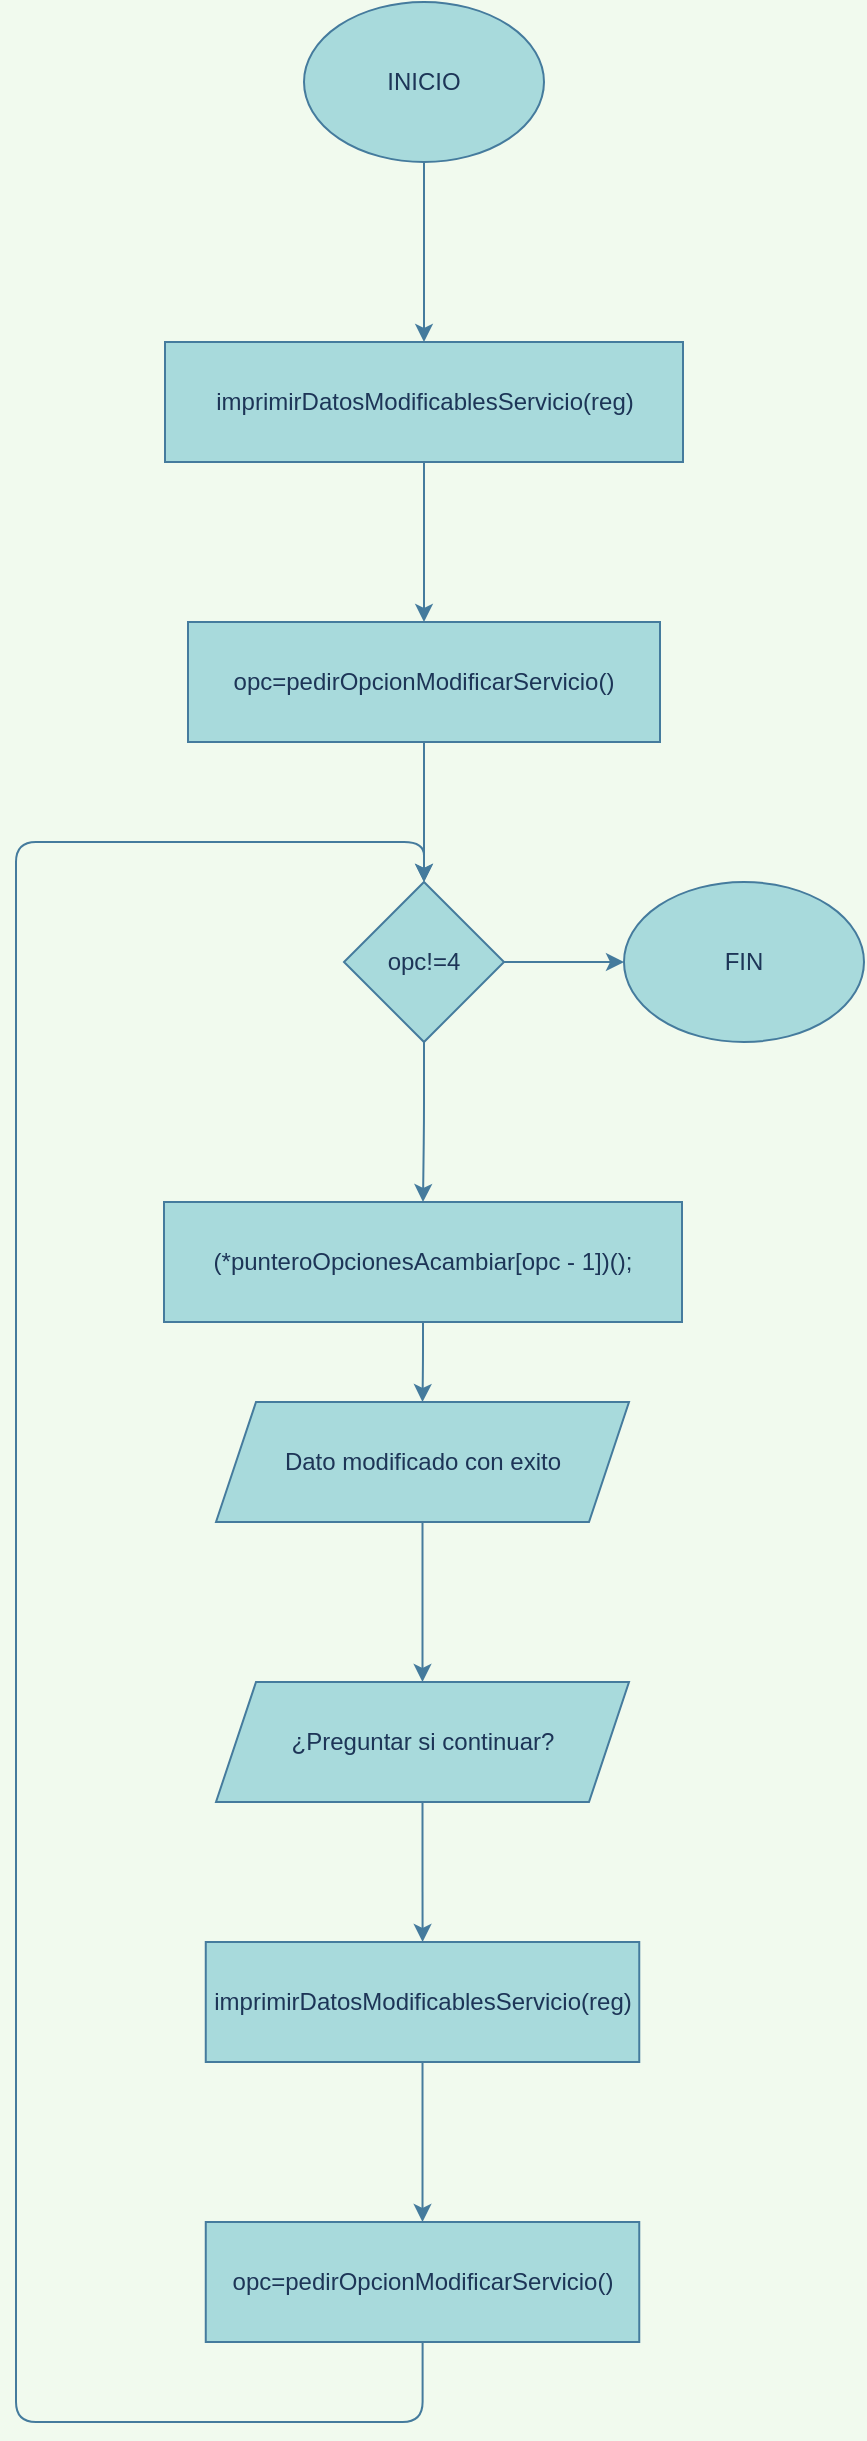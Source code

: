 <mxfile version="13.9.8" type="device" pages="2"><diagram id="C5RBs43oDa-KdzZeNtuy" name="pedirDatosModificarCliente"><mxGraphModel dx="540" dy="633" grid="1" gridSize="10" guides="1" tooltips="1" connect="1" arrows="1" fold="1" page="1" pageScale="1" pageWidth="827" pageHeight="1169" background="#F1FAEE" math="0" shadow="0"><root><mxCell id="WIyWlLk6GJQsqaUBKTNV-0"/><mxCell id="WIyWlLk6GJQsqaUBKTNV-1" parent="WIyWlLk6GJQsqaUBKTNV-0"/><mxCell id="Y4iPrppAORvwiFLqAopy-1" value="" style="edgeStyle=orthogonalEdgeStyle;rounded=0;orthogonalLoop=1;jettySize=auto;html=1;labelBackgroundColor=#F1FAEE;strokeColor=#457B9D;fontColor=#1D3557;" parent="WIyWlLk6GJQsqaUBKTNV-1" source="hzWU577AE6DR5hyCNyHa-0" target="Y4iPrppAORvwiFLqAopy-0" edge="1"><mxGeometry relative="1" as="geometry"/></mxCell><mxCell id="hzWU577AE6DR5hyCNyHa-0" value="INICIO" style="ellipse;whiteSpace=wrap;html=1;fillColor=#A8DADC;strokeColor=#457B9D;fontColor=#1D3557;" parent="WIyWlLk6GJQsqaUBKTNV-1" vertex="1"><mxGeometry x="354" y="50" width="120" height="80" as="geometry"/></mxCell><mxCell id="hzWU577AE6DR5hyCNyHa-6" value="" style="edgeStyle=orthogonalEdgeStyle;curved=0;rounded=1;sketch=0;orthogonalLoop=1;jettySize=auto;html=1;strokeColor=#457B9D;fillColor=#A8DADC;fontColor=#1D3557;labelBackgroundColor=#F1FAEE;" parent="WIyWlLk6GJQsqaUBKTNV-1" source="hzWU577AE6DR5hyCNyHa-3" target="hzWU577AE6DR5hyCNyHa-5" edge="1"><mxGeometry relative="1" as="geometry"/></mxCell><mxCell id="hzWU577AE6DR5hyCNyHa-3" value="opc=pedirOpcionModificarServicio()" style="whiteSpace=wrap;html=1;fontColor=#1D3557;strokeColor=#457B9D;fillColor=#A8DADC;" parent="WIyWlLk6GJQsqaUBKTNV-1" vertex="1"><mxGeometry x="296" y="360" width="236" height="60" as="geometry"/></mxCell><mxCell id="hzWU577AE6DR5hyCNyHa-8" value="" style="edgeStyle=orthogonalEdgeStyle;curved=0;rounded=1;sketch=0;orthogonalLoop=1;jettySize=auto;html=1;strokeColor=#457B9D;fillColor=#A8DADC;fontColor=#1D3557;labelBackgroundColor=#F1FAEE;" parent="WIyWlLk6GJQsqaUBKTNV-1" source="hzWU577AE6DR5hyCNyHa-5" target="hzWU577AE6DR5hyCNyHa-7" edge="1"><mxGeometry relative="1" as="geometry"/></mxCell><mxCell id="hzWU577AE6DR5hyCNyHa-19" value="" style="edgeStyle=orthogonalEdgeStyle;curved=0;rounded=1;sketch=0;orthogonalLoop=1;jettySize=auto;html=1;strokeColor=#457B9D;fillColor=#A8DADC;fontColor=#1D3557;labelBackgroundColor=#F1FAEE;" parent="WIyWlLk6GJQsqaUBKTNV-1" source="hzWU577AE6DR5hyCNyHa-5" target="hzWU577AE6DR5hyCNyHa-18" edge="1"><mxGeometry relative="1" as="geometry"/></mxCell><mxCell id="hzWU577AE6DR5hyCNyHa-5" value="opc!=4" style="rhombus;whiteSpace=wrap;html=1;fontColor=#1D3557;strokeColor=#457B9D;fillColor=#A8DADC;" parent="WIyWlLk6GJQsqaUBKTNV-1" vertex="1"><mxGeometry x="374" y="490" width="80" height="80" as="geometry"/></mxCell><mxCell id="hzWU577AE6DR5hyCNyHa-10" value="" style="edgeStyle=orthogonalEdgeStyle;curved=0;rounded=1;sketch=0;orthogonalLoop=1;jettySize=auto;html=1;strokeColor=#457B9D;fillColor=#A8DADC;fontColor=#1D3557;labelBackgroundColor=#F1FAEE;" parent="WIyWlLk6GJQsqaUBKTNV-1" source="hzWU577AE6DR5hyCNyHa-7" target="hzWU577AE6DR5hyCNyHa-9" edge="1"><mxGeometry relative="1" as="geometry"/></mxCell><mxCell id="hzWU577AE6DR5hyCNyHa-7" value="(*punteroOpcionesAcambiar[opc - 1])();" style="whiteSpace=wrap;html=1;fontColor=#1D3557;strokeColor=#457B9D;fillColor=#A8DADC;" parent="WIyWlLk6GJQsqaUBKTNV-1" vertex="1"><mxGeometry x="284" y="650" width="259" height="60" as="geometry"/></mxCell><mxCell id="hzWU577AE6DR5hyCNyHa-12" value="" style="edgeStyle=orthogonalEdgeStyle;curved=0;rounded=1;sketch=0;orthogonalLoop=1;jettySize=auto;html=1;strokeColor=#457B9D;fillColor=#A8DADC;fontColor=#1D3557;labelBackgroundColor=#F1FAEE;" parent="WIyWlLk6GJQsqaUBKTNV-1" source="hzWU577AE6DR5hyCNyHa-9" target="hzWU577AE6DR5hyCNyHa-11" edge="1"><mxGeometry relative="1" as="geometry"/></mxCell><mxCell id="hzWU577AE6DR5hyCNyHa-9" value="Dato modificado con exito" style="shape=parallelogram;perimeter=parallelogramPerimeter;whiteSpace=wrap;html=1;fixedSize=1;fontColor=#1D3557;strokeColor=#457B9D;fillColor=#A8DADC;" parent="WIyWlLk6GJQsqaUBKTNV-1" vertex="1"><mxGeometry x="310" y="750" width="206.5" height="60" as="geometry"/></mxCell><mxCell id="hzWU577AE6DR5hyCNyHa-14" value="" style="edgeStyle=orthogonalEdgeStyle;curved=0;rounded=1;sketch=0;orthogonalLoop=1;jettySize=auto;html=1;strokeColor=#457B9D;fillColor=#A8DADC;fontColor=#1D3557;labelBackgroundColor=#F1FAEE;" parent="WIyWlLk6GJQsqaUBKTNV-1" source="hzWU577AE6DR5hyCNyHa-11" target="hzWU577AE6DR5hyCNyHa-13" edge="1"><mxGeometry relative="1" as="geometry"/></mxCell><mxCell id="hzWU577AE6DR5hyCNyHa-11" value="¿Preguntar si continuar?" style="shape=parallelogram;perimeter=parallelogramPerimeter;whiteSpace=wrap;html=1;fixedSize=1;fontColor=#1D3557;strokeColor=#457B9D;fillColor=#A8DADC;" parent="WIyWlLk6GJQsqaUBKTNV-1" vertex="1"><mxGeometry x="310" y="890" width="206.5" height="60" as="geometry"/></mxCell><mxCell id="hzWU577AE6DR5hyCNyHa-16" value="" style="edgeStyle=orthogonalEdgeStyle;curved=0;rounded=1;sketch=0;orthogonalLoop=1;jettySize=auto;html=1;strokeColor=#457B9D;fillColor=#A8DADC;fontColor=#1D3557;labelBackgroundColor=#F1FAEE;" parent="WIyWlLk6GJQsqaUBKTNV-1" source="hzWU577AE6DR5hyCNyHa-13" target="hzWU577AE6DR5hyCNyHa-15" edge="1"><mxGeometry relative="1" as="geometry"/></mxCell><mxCell id="hzWU577AE6DR5hyCNyHa-13" value="imprimirDatosModificablesServicio(reg)" style="whiteSpace=wrap;html=1;fontColor=#1D3557;strokeColor=#457B9D;fillColor=#A8DADC;" parent="WIyWlLk6GJQsqaUBKTNV-1" vertex="1"><mxGeometry x="304.88" y="1020" width="216.75" height="60" as="geometry"/></mxCell><mxCell id="hzWU577AE6DR5hyCNyHa-17" style="edgeStyle=orthogonalEdgeStyle;curved=0;rounded=1;sketch=0;orthogonalLoop=1;jettySize=auto;html=1;entryX=0.5;entryY=0;entryDx=0;entryDy=0;strokeColor=#457B9D;fillColor=#A8DADC;fontColor=#1D3557;labelBackgroundColor=#F1FAEE;" parent="WIyWlLk6GJQsqaUBKTNV-1" source="hzWU577AE6DR5hyCNyHa-15" target="hzWU577AE6DR5hyCNyHa-5" edge="1"><mxGeometry relative="1" as="geometry"><Array as="points"><mxPoint x="413" y="1260"/><mxPoint x="210" y="1260"/><mxPoint x="210" y="470"/><mxPoint x="414" y="470"/></Array></mxGeometry></mxCell><mxCell id="hzWU577AE6DR5hyCNyHa-15" value="opc=pedirOpcionModificarServicio()" style="whiteSpace=wrap;html=1;fontColor=#1D3557;strokeColor=#457B9D;fillColor=#A8DADC;" parent="WIyWlLk6GJQsqaUBKTNV-1" vertex="1"><mxGeometry x="304.88" y="1160" width="216.75" height="60" as="geometry"/></mxCell><mxCell id="hzWU577AE6DR5hyCNyHa-18" value="FIN" style="ellipse;whiteSpace=wrap;html=1;fontColor=#1D3557;strokeColor=#457B9D;fillColor=#A8DADC;" parent="WIyWlLk6GJQsqaUBKTNV-1" vertex="1"><mxGeometry x="514" y="490" width="120" height="80" as="geometry"/></mxCell><mxCell id="Y4iPrppAORvwiFLqAopy-2" value="" style="edgeStyle=orthogonalEdgeStyle;rounded=0;orthogonalLoop=1;jettySize=auto;html=1;labelBackgroundColor=#F1FAEE;strokeColor=#457B9D;fontColor=#1D3557;" parent="WIyWlLk6GJQsqaUBKTNV-1" source="Y4iPrppAORvwiFLqAopy-0" target="hzWU577AE6DR5hyCNyHa-3" edge="1"><mxGeometry relative="1" as="geometry"/></mxCell><mxCell id="Y4iPrppAORvwiFLqAopy-0" value="imprimirDatosModificablesServicio(reg)" style="whiteSpace=wrap;html=1;fontColor=#1D3557;strokeColor=#457B9D;fillColor=#A8DADC;" parent="WIyWlLk6GJQsqaUBKTNV-1" vertex="1"><mxGeometry x="284.5" y="220" width="259" height="60" as="geometry"/></mxCell></root></mxGraphModel></diagram><diagram id="kvDEdl6vb_nDH0jjhar5" name="pedirOpcionModificarCliente"><mxGraphModel dx="372" dy="437" grid="1" gridSize="10" guides="1" tooltips="1" connect="1" arrows="1" fold="1" page="1" pageScale="1" pageWidth="827" pageHeight="1169" background="#F1FAEE" math="0" shadow="0"><root><mxCell id="NbcI59mCKK_3HcUKBseq-0"/><mxCell id="NbcI59mCKK_3HcUKBseq-1" parent="NbcI59mCKK_3HcUKBseq-0"/><mxCell id="FCr5mR8YcHln-4rl-iKQ-2" value="" style="edgeStyle=orthogonalEdgeStyle;curved=0;rounded=1;sketch=0;orthogonalLoop=1;jettySize=auto;html=1;strokeColor=#457B9D;fillColor=#A8DADC;fontColor=#1D3557;" parent="NbcI59mCKK_3HcUKBseq-1" source="FCr5mR8YcHln-4rl-iKQ-0" target="FCr5mR8YcHln-4rl-iKQ-1" edge="1"><mxGeometry relative="1" as="geometry"/></mxCell><mxCell id="FCr5mR8YcHln-4rl-iKQ-0" value="INICIO" style="ellipse;whiteSpace=wrap;html=1;fillColor=#A8DADC;strokeColor=#457B9D;fontColor=#1D3557;" parent="NbcI59mCKK_3HcUKBseq-1" vertex="1"><mxGeometry x="354" y="80" width="120" height="80" as="geometry"/></mxCell><mxCell id="FCr5mR8YcHln-4rl-iKQ-4" value="" style="edgeStyle=orthogonalEdgeStyle;curved=0;rounded=1;sketch=0;orthogonalLoop=1;jettySize=auto;html=1;strokeColor=#457B9D;fillColor=#A8DADC;fontColor=#1D3557;" parent="NbcI59mCKK_3HcUKBseq-1" source="FCr5mR8YcHln-4rl-iKQ-1" target="FCr5mR8YcHln-4rl-iKQ-3" edge="1"><mxGeometry relative="1" as="geometry"/></mxCell><mxCell id="FCr5mR8YcHln-4rl-iKQ-1" value="Pedir que datos desea modificar" style="shape=parallelogram;perimeter=parallelogramPerimeter;whiteSpace=wrap;html=1;fixedSize=1;fontColor=#1D3557;strokeColor=#457B9D;fillColor=#A8DADC;" parent="NbcI59mCKK_3HcUKBseq-1" vertex="1"><mxGeometry x="354" y="250" width="120" height="60" as="geometry"/></mxCell><mxCell id="FCr5mR8YcHln-4rl-iKQ-5" style="edgeStyle=orthogonalEdgeStyle;curved=0;rounded=1;sketch=0;orthogonalLoop=1;jettySize=auto;html=1;entryX=0.5;entryY=0;entryDx=0;entryDy=0;strokeColor=#457B9D;fillColor=#A8DADC;fontColor=#1D3557;" parent="NbcI59mCKK_3HcUKBseq-1" source="FCr5mR8YcHln-4rl-iKQ-3" target="FCr5mR8YcHln-4rl-iKQ-1" edge="1"><mxGeometry relative="1" as="geometry"><Array as="points"><mxPoint x="414" y="500"/><mxPoint x="320" y="500"/><mxPoint x="320" y="230"/><mxPoint x="414" y="230"/></Array></mxGeometry></mxCell><mxCell id="FCr5mR8YcHln-4rl-iKQ-9" value="" style="edgeStyle=orthogonalEdgeStyle;curved=0;rounded=1;sketch=0;orthogonalLoop=1;jettySize=auto;html=1;strokeColor=#457B9D;fillColor=#A8DADC;fontColor=#1D3557;" parent="NbcI59mCKK_3HcUKBseq-1" source="FCr5mR8YcHln-4rl-iKQ-3" target="FCr5mR8YcHln-4rl-iKQ-8" edge="1"><mxGeometry relative="1" as="geometry"/></mxCell><mxCell id="FCr5mR8YcHln-4rl-iKQ-3" value="opc&amp;lt;1||opc&amp;gt;4" style="rhombus;whiteSpace=wrap;html=1;fontColor=#1D3557;strokeColor=#457B9D;fillColor=#A8DADC;" parent="NbcI59mCKK_3HcUKBseq-1" vertex="1"><mxGeometry x="376" y="380" width="76" height="80" as="geometry"/></mxCell><mxCell id="xnUzJ7sp5RLY32iO5X8m-2" value="" style="edgeStyle=orthogonalEdgeStyle;curved=0;rounded=1;sketch=0;orthogonalLoop=1;jettySize=auto;html=1;strokeColor=#457B9D;fillColor=#A8DADC;fontColor=#1D3557;" parent="NbcI59mCKK_3HcUKBseq-1" source="FCr5mR8YcHln-4rl-iKQ-8" target="xnUzJ7sp5RLY32iO5X8m-1" edge="1"><mxGeometry relative="1" as="geometry"/></mxCell><mxCell id="FCr5mR8YcHln-4rl-iKQ-8" value="rewind(stdin)" style="whiteSpace=wrap;html=1;fontColor=#1D3557;strokeColor=#457B9D;fillColor=#A8DADC;" parent="NbcI59mCKK_3HcUKBseq-1" vertex="1"><mxGeometry x="480" y="390" width="120" height="60" as="geometry"/></mxCell><mxCell id="FCr5mR8YcHln-4rl-iKQ-10" value="FIN" style="ellipse;whiteSpace=wrap;html=1;fontColor=#1D3557;strokeColor=#457B9D;fillColor=#A8DADC;" parent="NbcI59mCKK_3HcUKBseq-1" vertex="1"><mxGeometry x="660" y="530" width="120" height="80" as="geometry"/></mxCell><mxCell id="xnUzJ7sp5RLY32iO5X8m-3" value="" style="edgeStyle=orthogonalEdgeStyle;curved=0;rounded=1;sketch=0;orthogonalLoop=1;jettySize=auto;html=1;strokeColor=#457B9D;fillColor=#A8DADC;fontColor=#1D3557;" parent="NbcI59mCKK_3HcUKBseq-1" source="xnUzJ7sp5RLY32iO5X8m-1" target="FCr5mR8YcHln-4rl-iKQ-10" edge="1"><mxGeometry relative="1" as="geometry"/></mxCell><mxCell id="xnUzJ7sp5RLY32iO5X8m-1" value="rewind(stdin)" style="whiteSpace=wrap;html=1;fontColor=#1D3557;strokeColor=#457B9D;fillColor=#A8DADC;" parent="NbcI59mCKK_3HcUKBseq-1" vertex="1"><mxGeometry x="660" y="390" width="120" height="60" as="geometry"/></mxCell></root></mxGraphModel></diagram></mxfile>